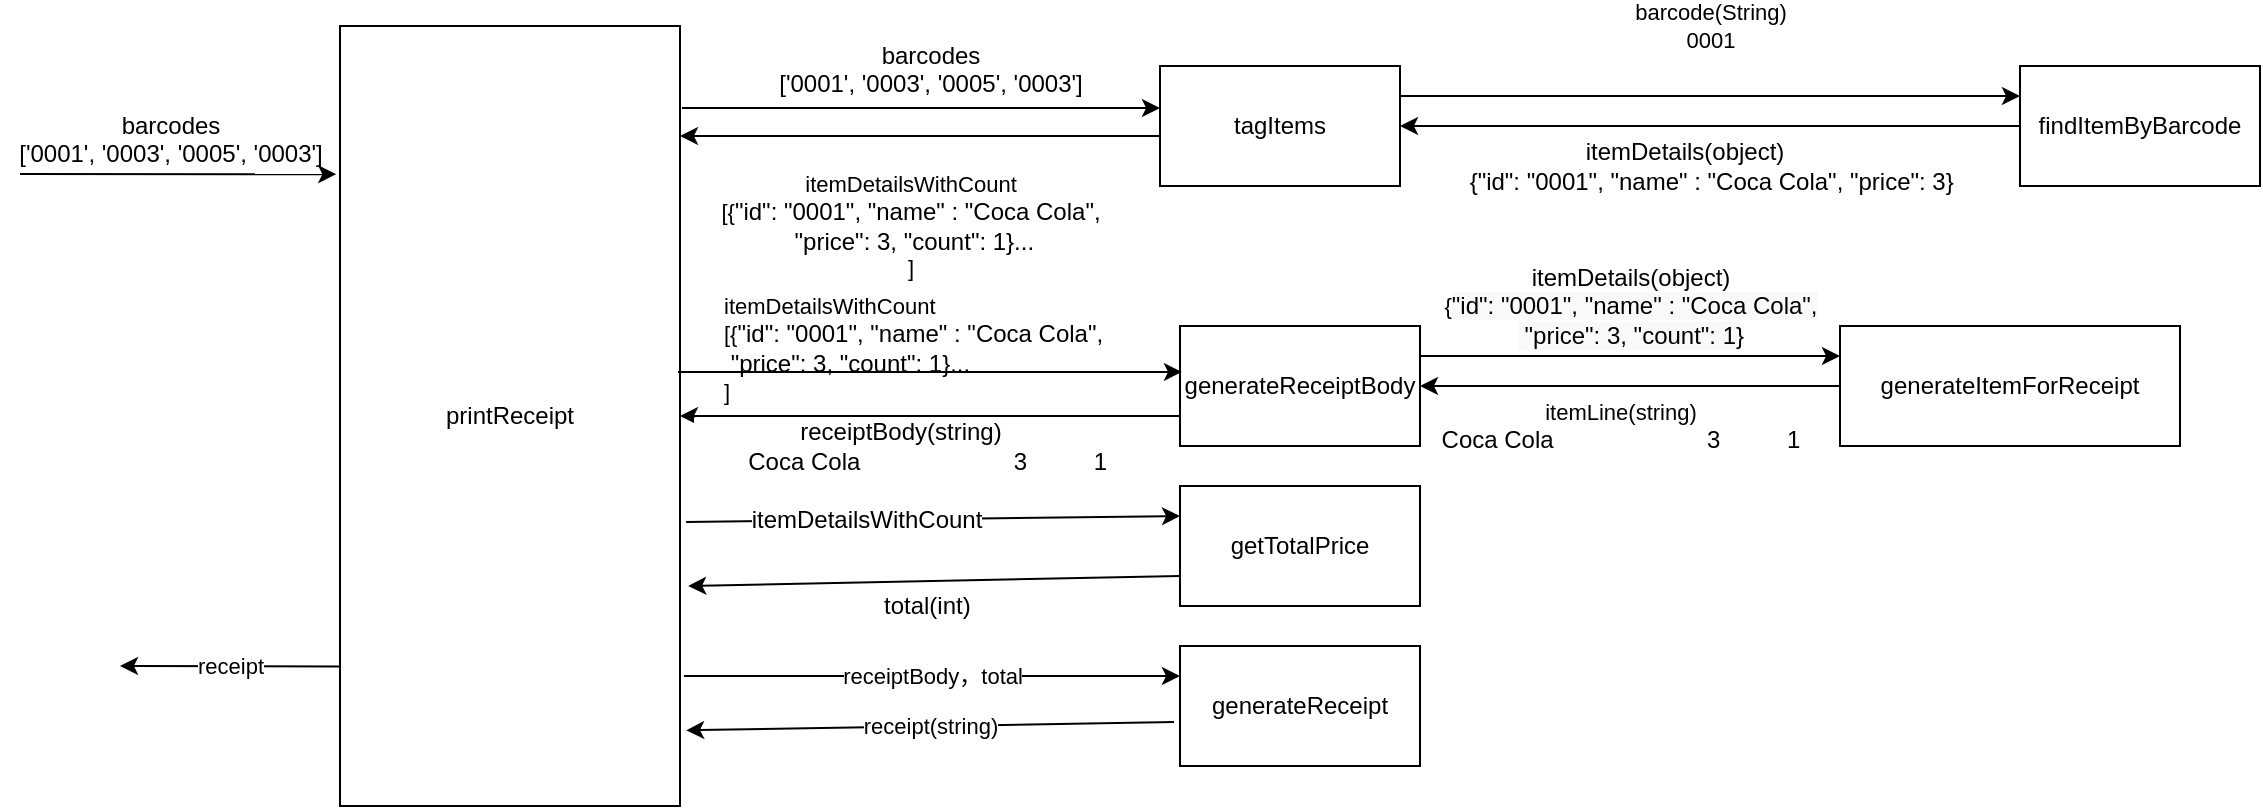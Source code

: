 <mxfile version="11.0.1" type="device"><diagram id="DjzPqAiTw3DApgqCnQNb" name="Page-1"><mxGraphModel dx="915" dy="389" grid="1" gridSize="10" guides="1" tooltips="1" connect="1" arrows="1" fold="1" page="1" pageScale="1" pageWidth="850" pageHeight="1100" math="0" shadow="0"><root><mxCell id="0"/><mxCell id="1" parent="0"/><mxCell id="9V4QGL2wy74q4wZT1qKx-1" value="printReceipt" style="rounded=0;whiteSpace=wrap;html=1;" vertex="1" parent="1"><mxGeometry x="170" y="120" width="170" height="390" as="geometry"/></mxCell><mxCell id="9V4QGL2wy74q4wZT1qKx-2" value="tagItems" style="rounded=0;whiteSpace=wrap;html=1;" vertex="1" parent="1"><mxGeometry x="580" y="140" width="120" height="60" as="geometry"/></mxCell><mxCell id="9V4QGL2wy74q4wZT1qKx-3" value="findItemByBarcode" style="rounded=0;whiteSpace=wrap;html=1;" vertex="1" parent="1"><mxGeometry x="1010" y="140" width="120" height="60" as="geometry"/></mxCell><mxCell id="9V4QGL2wy74q4wZT1qKx-4" value="" style="endArrow=classic;html=1;entryX=-0.011;entryY=0.19;entryDx=0;entryDy=0;entryPerimeter=0;" edge="1" parent="1" target="9V4QGL2wy74q4wZT1qKx-1"><mxGeometry width="50" height="50" relative="1" as="geometry"><mxPoint x="10" y="194" as="sourcePoint"/><mxPoint x="90" y="190" as="targetPoint"/></mxGeometry></mxCell><mxCell id="9V4QGL2wy74q4wZT1qKx-5" value="barcodes&lt;br&gt;['0001', '0003', '0005', '0003']" style="text;html=1;resizable=0;points=[];autosize=1;align=center;verticalAlign=top;spacingTop=-4;" vertex="1" parent="1"><mxGeometry y="160" width="170" height="30" as="geometry"/></mxCell><mxCell id="9V4QGL2wy74q4wZT1qKx-6" value="barcodes&lt;br&gt;['0001', '0003', '0005', '0003']" style="text;html=1;resizable=0;points=[];autosize=1;align=center;verticalAlign=top;spacingTop=-4;" vertex="1" parent="1"><mxGeometry x="380" y="125" width="170" height="30" as="geometry"/></mxCell><mxCell id="9V4QGL2wy74q4wZT1qKx-7" value="" style="endArrow=classic;html=1;entryX=0;entryY=0.35;entryDx=0;entryDy=0;exitX=1.006;exitY=0.105;exitDx=0;exitDy=0;exitPerimeter=0;entryPerimeter=0;" edge="1" parent="1" source="9V4QGL2wy74q4wZT1qKx-1" target="9V4QGL2wy74q4wZT1qKx-2"><mxGeometry width="50" height="50" relative="1" as="geometry"><mxPoint x="20" y="204" as="sourcePoint"/><mxPoint x="178" y="204" as="targetPoint"/></mxGeometry></mxCell><mxCell id="9V4QGL2wy74q4wZT1qKx-8" value="itemDetailsWithCount&lt;br&gt;[{&lt;span style=&quot;font-size: 12px&quot;&gt;&quot;id&quot;: &quot;0001&quot;, &quot;name&quot; : &quot;Coca Cola&quot;,&lt;br&gt;&amp;nbsp;&quot;price&quot;: 3, &quot;count&quot;: 1}...&lt;/span&gt;&lt;br&gt;]" style="endArrow=classic;html=1;entryX=1;entryY=0.141;entryDx=0;entryDy=0;entryPerimeter=0;" edge="1" parent="1" target="9V4QGL2wy74q4wZT1qKx-1"><mxGeometry x="0.043" y="45" width="50" height="50" relative="1" as="geometry"><mxPoint x="580" y="175" as="sourcePoint"/><mxPoint x="60" y="530" as="targetPoint"/><Array as="points"/><mxPoint as="offset"/></mxGeometry></mxCell><mxCell id="9V4QGL2wy74q4wZT1qKx-9" value="barcode(String)&lt;br&gt;0001" style="endArrow=classic;html=1;entryX=0;entryY=0.25;entryDx=0;entryDy=0;exitX=1;exitY=0.25;exitDx=0;exitDy=0;" edge="1" parent="1" source="9V4QGL2wy74q4wZT1qKx-2" target="9V4QGL2wy74q4wZT1qKx-3"><mxGeometry y="35" width="50" height="50" relative="1" as="geometry"><mxPoint x="670" y="360" as="sourcePoint"/><mxPoint x="720" y="310" as="targetPoint"/><Array as="points"/><mxPoint as="offset"/></mxGeometry></mxCell><mxCell id="9V4QGL2wy74q4wZT1qKx-10" value="" style="endArrow=classic;html=1;entryX=1;entryY=0.5;entryDx=0;entryDy=0;exitX=0;exitY=0.5;exitDx=0;exitDy=0;" edge="1" parent="1" source="9V4QGL2wy74q4wZT1qKx-3" target="9V4QGL2wy74q4wZT1qKx-2"><mxGeometry width="50" height="50" relative="1" as="geometry"><mxPoint x="780" y="360" as="sourcePoint"/><mxPoint x="210" y="530" as="targetPoint"/><Array as="points"/></mxGeometry></mxCell><mxCell id="9V4QGL2wy74q4wZT1qKx-11" value="itemDetails(object)&lt;br&gt;&lt;span style=&quot;white-space: pre&quot;&gt;&#9;&lt;/span&gt;{&quot;id&quot;: &quot;0001&quot;, &quot;name&quot; : &quot;Coca Cola&quot;, &quot;price&quot;: 3}" style="text;html=1;resizable=0;points=[];align=center;verticalAlign=middle;labelBackgroundColor=#ffffff;" vertex="1" connectable="0" parent="9V4QGL2wy74q4wZT1qKx-10"><mxGeometry x="0.133" y="2" relative="1" as="geometry"><mxPoint x="7" y="18" as="offset"/></mxGeometry></mxCell><mxCell id="9V4QGL2wy74q4wZT1qKx-12" value="generateReceiptBody" style="rounded=0;whiteSpace=wrap;html=1;" vertex="1" parent="1"><mxGeometry x="590" y="270" width="120" height="60" as="geometry"/></mxCell><mxCell id="9V4QGL2wy74q4wZT1qKx-13" value="generateItemForReceipt" style="rounded=0;whiteSpace=wrap;html=1;" vertex="1" parent="1"><mxGeometry x="920" y="270" width="170" height="60" as="geometry"/></mxCell><mxCell id="9V4QGL2wy74q4wZT1qKx-14" value="getTotalPrice" style="rounded=0;whiteSpace=wrap;html=1;" vertex="1" parent="1"><mxGeometry x="590" y="350" width="120" height="60" as="geometry"/></mxCell><mxCell id="9V4QGL2wy74q4wZT1qKx-15" value="generateReceipt" style="rounded=0;whiteSpace=wrap;html=1;" vertex="1" parent="1"><mxGeometry x="590" y="430" width="120" height="60" as="geometry"/></mxCell><mxCell id="9V4QGL2wy74q4wZT1qKx-16" value="" style="endArrow=classic;html=1;entryX=0.008;entryY=0.383;entryDx=0;entryDy=0;entryPerimeter=0;" edge="1" parent="1" target="9V4QGL2wy74q4wZT1qKx-12"><mxGeometry width="50" height="50" relative="1" as="geometry"><mxPoint x="339" y="293" as="sourcePoint"/><mxPoint x="410" y="330" as="targetPoint"/></mxGeometry></mxCell><mxCell id="9V4QGL2wy74q4wZT1qKx-17" value="&lt;span style=&quot;font-size: 11px ; text-align: center ; background-color: rgb(255 , 255 , 255)&quot;&gt;itemDetailsWithCount&lt;/span&gt;&lt;br style=&quot;font-size: 11px ; text-align: center&quot;&gt;&lt;span style=&quot;font-size: 11px ; text-align: center ; background-color: rgb(255 , 255 , 255)&quot;&gt;[{&lt;/span&gt;&lt;span style=&quot;text-align: center&quot;&gt;&quot;id&quot;: &quot;0001&quot;, &quot;name&quot; : &quot;Coca Cola&quot;,&lt;br&gt;&amp;nbsp;&quot;price&quot;: 3, &quot;count&quot;: 1}...&lt;/span&gt;&lt;br style=&quot;font-size: 11px ; text-align: center&quot;&gt;&lt;span style=&quot;font-size: 11px ; text-align: center ; background-color: rgb(255 , 255 , 255)&quot;&gt;]&lt;/span&gt;" style="text;html=1;resizable=0;points=[];autosize=1;align=left;verticalAlign=top;spacingTop=-4;" vertex="1" parent="1"><mxGeometry x="360" y="250" width="210" height="60" as="geometry"/></mxCell><mxCell id="9V4QGL2wy74q4wZT1qKx-19" value="" style="endArrow=classic;html=1;exitX=0;exitY=0.75;exitDx=0;exitDy=0;entryX=1;entryY=0.5;entryDx=0;entryDy=0;" edge="1" parent="1" source="9V4QGL2wy74q4wZT1qKx-12" target="9V4QGL2wy74q4wZT1qKx-1"><mxGeometry width="50" height="50" relative="1" as="geometry"><mxPoint x="480" y="330" as="sourcePoint"/><mxPoint x="210" y="530" as="targetPoint"/></mxGeometry></mxCell><mxCell id="9V4QGL2wy74q4wZT1qKx-20" value="receiptBody(string)&lt;br&gt;&lt;span style=&quot;white-space: pre&quot;&gt;&#9;&lt;/span&gt;Coca Cola&amp;nbsp; &amp;nbsp; &amp;nbsp; &amp;nbsp; &amp;nbsp; &amp;nbsp; &amp;nbsp; &amp;nbsp; &amp;nbsp; &amp;nbsp; &amp;nbsp; &amp;nbsp;3&amp;nbsp; &amp;nbsp; &amp;nbsp; &amp;nbsp; &amp;nbsp; 1" style="text;html=1;resizable=0;points=[];align=center;verticalAlign=middle;labelBackgroundColor=#ffffff;" vertex="1" connectable="0" parent="9V4QGL2wy74q4wZT1qKx-19"><mxGeometry x="0.344" y="-1" relative="1" as="geometry"><mxPoint x="28" y="16" as="offset"/></mxGeometry></mxCell><mxCell id="9V4QGL2wy74q4wZT1qKx-21" value="" style="endArrow=classic;html=1;exitX=1;exitY=0.25;exitDx=0;exitDy=0;entryX=0;entryY=0.25;entryDx=0;entryDy=0;" edge="1" parent="1" source="9V4QGL2wy74q4wZT1qKx-12" target="9V4QGL2wy74q4wZT1qKx-13"><mxGeometry width="50" height="50" relative="1" as="geometry"><mxPoint x="160" y="580" as="sourcePoint"/><mxPoint x="910" y="290" as="targetPoint"/></mxGeometry></mxCell><mxCell id="9V4QGL2wy74q4wZT1qKx-22" value="itemDetails(object)&lt;br&gt;&lt;span style=&quot;font-size: 11px&quot;&gt;{&lt;/span&gt;&lt;span style=&quot;background-color: rgb(248 , 249 , 250)&quot;&gt;&quot;id&quot;: &quot;0001&quot;, &quot;name&quot; : &quot;Coca Cola&quot;,&lt;br&gt;&amp;nbsp;&quot;price&quot;: 3, &quot;count&quot;: 1}&lt;/span&gt;" style="text;html=1;resizable=0;points=[];align=center;verticalAlign=middle;labelBackgroundColor=#ffffff;" vertex="1" connectable="0" parent="9V4QGL2wy74q4wZT1qKx-21"><mxGeometry x="-0.124" y="1" relative="1" as="geometry"><mxPoint x="13" y="-24" as="offset"/></mxGeometry></mxCell><mxCell id="9V4QGL2wy74q4wZT1qKx-24" value="itemLine(string)&lt;br&gt;&lt;span style=&quot;font-size: 12px&quot;&gt;Coca Cola&amp;nbsp; &amp;nbsp; &amp;nbsp; &amp;nbsp; &amp;nbsp; &amp;nbsp; &amp;nbsp; &amp;nbsp; &amp;nbsp; &amp;nbsp; &amp;nbsp; &amp;nbsp;3&amp;nbsp; &amp;nbsp; &amp;nbsp; &amp;nbsp; &amp;nbsp; 1&lt;/span&gt;" style="endArrow=classic;html=1;entryX=1;entryY=0.5;entryDx=0;entryDy=0;" edge="1" parent="1" source="9V4QGL2wy74q4wZT1qKx-13" target="9V4QGL2wy74q4wZT1qKx-12"><mxGeometry x="0.048" y="20" width="50" height="50" relative="1" as="geometry"><mxPoint x="770" y="350" as="sourcePoint"/><mxPoint x="820" y="300" as="targetPoint"/><mxPoint as="offset"/></mxGeometry></mxCell><mxCell id="9V4QGL2wy74q4wZT1qKx-25" value="" style="endArrow=classic;html=1;exitX=1.018;exitY=0.636;exitDx=0;exitDy=0;exitPerimeter=0;" edge="1" parent="1" source="9V4QGL2wy74q4wZT1qKx-1"><mxGeometry width="50" height="50" relative="1" as="geometry"><mxPoint x="350" y="410" as="sourcePoint"/><mxPoint x="590" y="365" as="targetPoint"/></mxGeometry></mxCell><mxCell id="9V4QGL2wy74q4wZT1qKx-26" value="itemDetailsWithCount" style="text;html=1;resizable=0;points=[];align=center;verticalAlign=middle;labelBackgroundColor=#ffffff;" vertex="1" connectable="0" parent="9V4QGL2wy74q4wZT1qKx-25"><mxGeometry x="-0.271" relative="1" as="geometry"><mxPoint as="offset"/></mxGeometry></mxCell><mxCell id="9V4QGL2wy74q4wZT1qKx-27" value="" style="endArrow=classic;html=1;exitX=0;exitY=0.75;exitDx=0;exitDy=0;entryX=1.024;entryY=0.718;entryDx=0;entryDy=0;entryPerimeter=0;" edge="1" parent="1" source="9V4QGL2wy74q4wZT1qKx-14" target="9V4QGL2wy74q4wZT1qKx-1"><mxGeometry width="50" height="50" relative="1" as="geometry"><mxPoint x="160" y="580" as="sourcePoint"/><mxPoint x="210" y="530" as="targetPoint"/></mxGeometry></mxCell><mxCell id="9V4QGL2wy74q4wZT1qKx-28" value="total(int)" style="text;html=1;resizable=0;points=[];autosize=1;align=left;verticalAlign=top;spacingTop=-4;" vertex="1" parent="1"><mxGeometry x="440" y="400" width="60" height="20" as="geometry"/></mxCell><mxCell id="9V4QGL2wy74q4wZT1qKx-31" value="receiptBody，total" style="endArrow=classic;html=1;entryX=0;entryY=0.25;entryDx=0;entryDy=0;" edge="1" parent="1" target="9V4QGL2wy74q4wZT1qKx-15"><mxGeometry width="50" height="50" relative="1" as="geometry"><mxPoint x="342" y="445" as="sourcePoint"/><mxPoint x="400" y="430" as="targetPoint"/></mxGeometry></mxCell><mxCell id="9V4QGL2wy74q4wZT1qKx-32" value="receipt(string)" style="endArrow=classic;html=1;entryX=1.018;entryY=0.903;entryDx=0;entryDy=0;entryPerimeter=0;exitX=-0.025;exitY=0.633;exitDx=0;exitDy=0;exitPerimeter=0;" edge="1" parent="1" source="9V4QGL2wy74q4wZT1qKx-15" target="9V4QGL2wy74q4wZT1qKx-1"><mxGeometry width="50" height="50" relative="1" as="geometry"><mxPoint x="160" y="580" as="sourcePoint"/><mxPoint x="210" y="530" as="targetPoint"/></mxGeometry></mxCell><mxCell id="9V4QGL2wy74q4wZT1qKx-33" value="receipt" style="endArrow=classic;html=1;exitX=0;exitY=0.821;exitDx=0;exitDy=0;exitPerimeter=0;" edge="1" parent="1" source="9V4QGL2wy74q4wZT1qKx-1"><mxGeometry width="50" height="50" relative="1" as="geometry"><mxPoint x="120" y="460" as="sourcePoint"/><mxPoint x="60" y="440" as="targetPoint"/><Array as="points"/></mxGeometry></mxCell></root></mxGraphModel></diagram></mxfile>